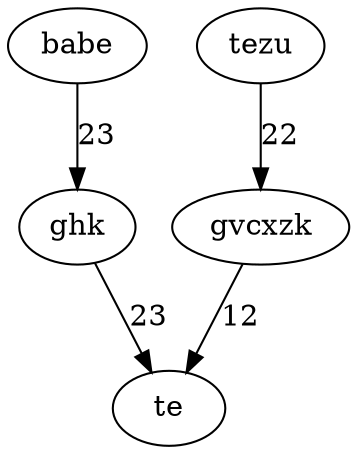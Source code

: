 digraph G {babe->ghk [ label = "23" ];
ghk ->te [label = "23" ];
tezu->gvcxzk[label = "22" ];
gvcxzk ->te [label = "12" ];
}
